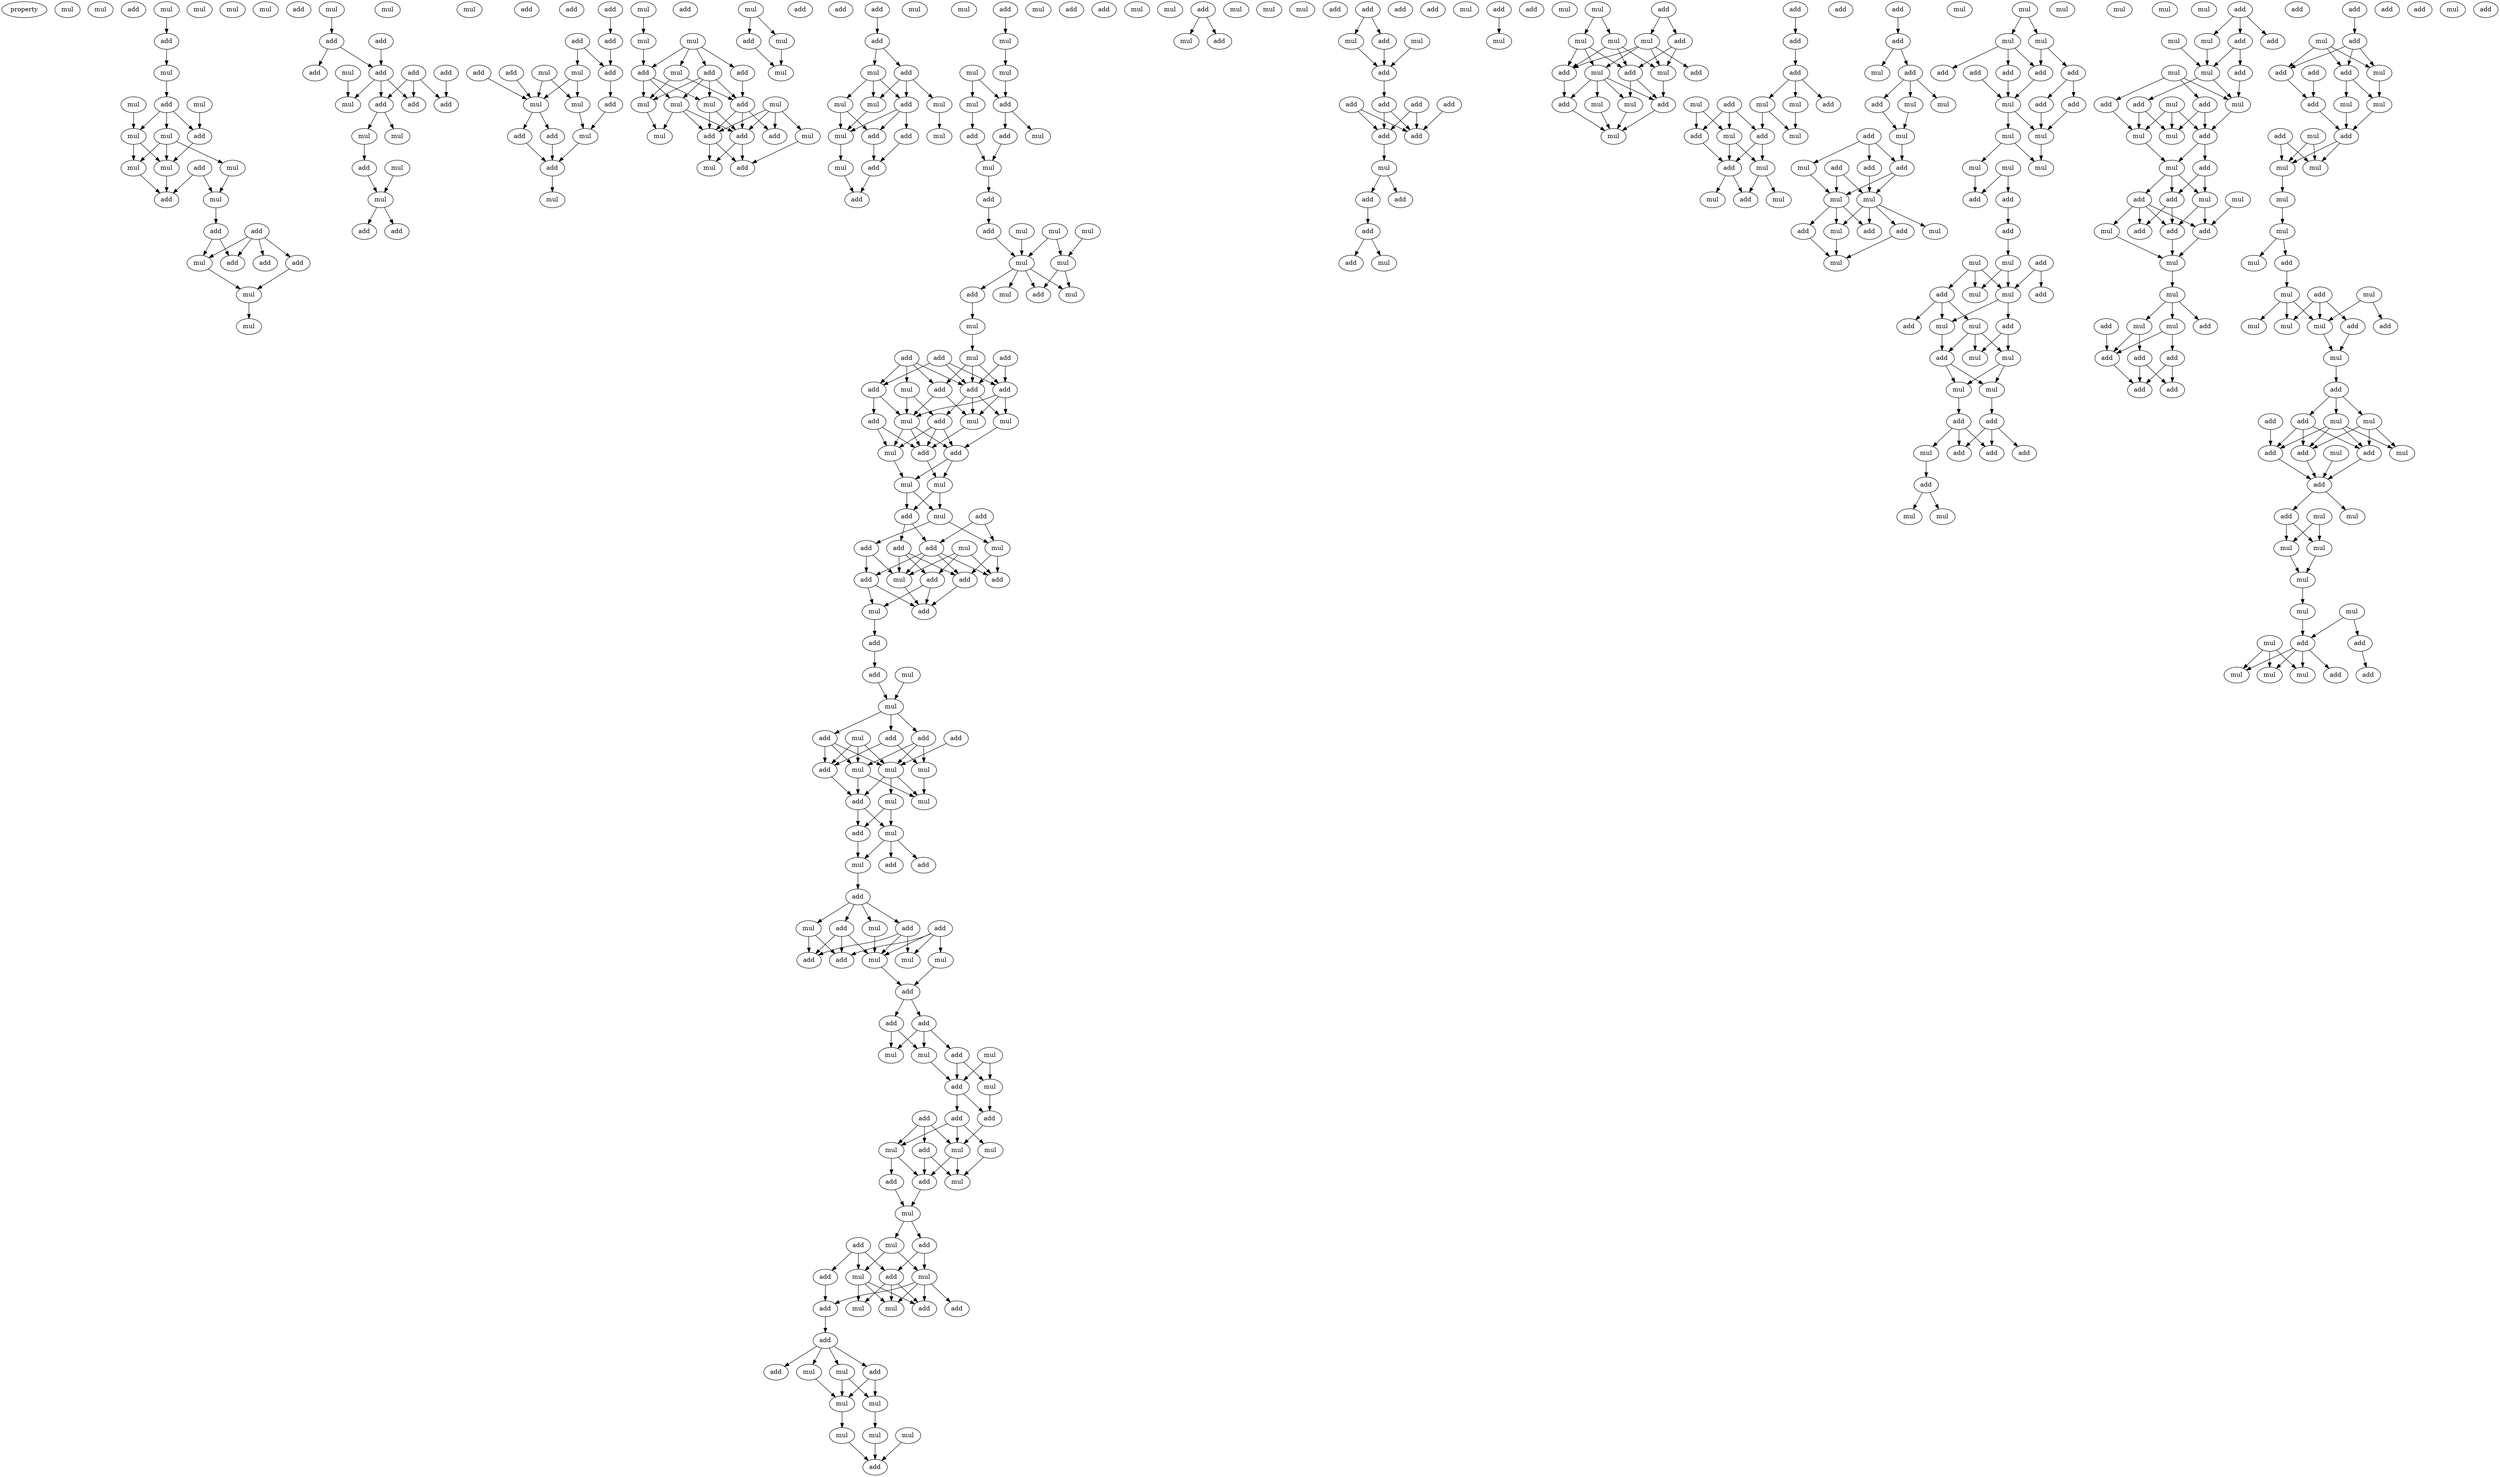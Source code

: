 digraph {
    node [fontcolor=black]
    property [mul=2,lf=1.6]
    0 [ label = mul ];
    1 [ label = mul ];
    2 [ label = add ];
    3 [ label = mul ];
    4 [ label = add ];
    5 [ label = mul ];
    6 [ label = mul ];
    7 [ label = mul ];
    8 [ label = add ];
    9 [ label = mul ];
    10 [ label = mul ];
    11 [ label = add ];
    12 [ label = mul ];
    13 [ label = mul ];
    14 [ label = mul ];
    15 [ label = mul ];
    16 [ label = add ];
    17 [ label = mul ];
    18 [ label = add ];
    19 [ label = add ];
    20 [ label = add ];
    21 [ label = mul ];
    22 [ label = add ];
    23 [ label = add ];
    24 [ label = mul ];
    25 [ label = add ];
    26 [ label = mul ];
    27 [ label = mul ];
    28 [ label = mul ];
    29 [ label = add ];
    30 [ label = mul ];
    31 [ label = add ];
    32 [ label = add ];
    33 [ label = add ];
    34 [ label = add ];
    35 [ label = add ];
    36 [ label = add ];
    37 [ label = mul ];
    38 [ label = mul ];
    39 [ label = add ];
    40 [ label = add ];
    41 [ label = add ];
    42 [ label = mul ];
    43 [ label = mul ];
    44 [ label = add ];
    45 [ label = mul ];
    46 [ label = mul ];
    47 [ label = add ];
    48 [ label = mul ];
    49 [ label = mul ];
    50 [ label = add ];
    51 [ label = add ];
    52 [ label = add ];
    53 [ label = add ];
    54 [ label = add ];
    55 [ label = add ];
    56 [ label = mul ];
    57 [ label = add ];
    58 [ label = add ];
    59 [ label = mul ];
    60 [ label = add ];
    61 [ label = mul ];
    62 [ label = add ];
    63 [ label = mul ];
    64 [ label = add ];
    65 [ label = add ];
    66 [ label = mul ];
    67 [ label = add ];
    68 [ label = mul ];
    69 [ label = mul ];
    70 [ label = mul ];
    71 [ label = mul ];
    72 [ label = mul ];
    73 [ label = add ];
    74 [ label = add ];
    75 [ label = add ];
    76 [ label = mul ];
    77 [ label = mul ];
    78 [ label = add ];
    79 [ label = mul ];
    80 [ label = mul ];
    81 [ label = add ];
    82 [ label = mul ];
    83 [ label = add ];
    84 [ label = add ];
    85 [ label = mul ];
    86 [ label = add ];
    87 [ label = mul ];
    88 [ label = add ];
    89 [ label = mul ];
    90 [ label = add ];
    91 [ label = add ];
    92 [ label = add ];
    93 [ label = mul ];
    94 [ label = add ];
    95 [ label = mul ];
    96 [ label = add ];
    97 [ label = add ];
    98 [ label = mul ];
    99 [ label = mul ];
    100 [ label = add ];
    101 [ label = mul ];
    102 [ label = mul ];
    103 [ label = mul ];
    104 [ label = add ];
    105 [ label = add ];
    106 [ label = mul ];
    107 [ label = mul ];
    108 [ label = mul ];
    109 [ label = add ];
    110 [ label = add ];
    111 [ label = mul ];
    112 [ label = add ];
    113 [ label = mul ];
    114 [ label = mul ];
    115 [ label = add ];
    116 [ label = mul ];
    117 [ label = mul ];
    118 [ label = add ];
    119 [ label = mul ];
    120 [ label = mul ];
    121 [ label = add ];
    122 [ label = add ];
    123 [ label = mul ];
    124 [ label = add ];
    125 [ label = add ];
    126 [ label = mul ];
    127 [ label = mul ];
    128 [ label = mul ];
    129 [ label = mul ];
    130 [ label = add ];
    131 [ label = mul ];
    132 [ label = mul ];
    133 [ label = mul ];
    134 [ label = add ];
    135 [ label = mul ];
    136 [ label = mul ];
    137 [ label = add ];
    138 [ label = mul ];
    139 [ label = mul ];
    140 [ label = add ];
    141 [ label = add ];
    142 [ label = add ];
    143 [ label = add ];
    144 [ label = add ];
    145 [ label = add ];
    146 [ label = mul ];
    147 [ label = add ];
    148 [ label = mul ];
    149 [ label = mul ];
    150 [ label = add ];
    151 [ label = mul ];
    152 [ label = add ];
    153 [ label = mul ];
    154 [ label = add ];
    155 [ label = add ];
    156 [ label = mul ];
    157 [ label = mul ];
    158 [ label = mul ];
    159 [ label = add ];
    160 [ label = add ];
    161 [ label = mul ];
    162 [ label = add ];
    163 [ label = add ];
    164 [ label = mul ];
    165 [ label = add ];
    166 [ label = add ];
    167 [ label = add ];
    168 [ label = add ];
    169 [ label = add ];
    170 [ label = mul ];
    171 [ label = add ];
    172 [ label = mul ];
    173 [ label = add ];
    174 [ label = add ];
    175 [ label = mul ];
    176 [ label = add ];
    177 [ label = mul ];
    178 [ label = add ];
    179 [ label = mul ];
    180 [ label = add ];
    181 [ label = mul ];
    182 [ label = add ];
    183 [ label = add ];
    184 [ label = add ];
    185 [ label = mul ];
    186 [ label = mul ];
    187 [ label = add ];
    188 [ label = mul ];
    189 [ label = add ];
    190 [ label = mul ];
    191 [ label = mul ];
    192 [ label = add ];
    193 [ label = mul ];
    194 [ label = add ];
    195 [ label = mul ];
    196 [ label = add ];
    197 [ label = mul ];
    198 [ label = mul ];
    199 [ label = add ];
    200 [ label = add ];
    201 [ label = mul ];
    202 [ label = add ];
    203 [ label = add ];
    204 [ label = mul ];
    205 [ label = add ];
    206 [ label = mul ];
    207 [ label = mul ];
    208 [ label = add ];
    209 [ label = mul ];
    210 [ label = add ];
    211 [ label = add ];
    212 [ label = add ];
    213 [ label = mul ];
    214 [ label = mul ];
    215 [ label = mul ];
    216 [ label = add ];
    217 [ label = add ];
    218 [ label = mul ];
    219 [ label = add ];
    220 [ label = add ];
    221 [ label = add ];
    222 [ label = add ];
    223 [ label = mul ];
    224 [ label = mul ];
    225 [ label = mul ];
    226 [ label = mul ];
    227 [ label = add ];
    228 [ label = mul ];
    229 [ label = add ];
    230 [ label = mul ];
    231 [ label = add ];
    232 [ label = mul ];
    233 [ label = add ];
    234 [ label = add ];
    235 [ label = mul ];
    236 [ label = add ];
    237 [ label = mul ];
    238 [ label = add ];
    239 [ label = mul ];
    240 [ label = add ];
    241 [ label = add ];
    242 [ label = mul ];
    243 [ label = add ];
    244 [ label = add ];
    245 [ label = mul ];
    246 [ label = add ];
    247 [ label = mul ];
    248 [ label = mul ];
    249 [ label = mul ];
    250 [ label = mul ];
    251 [ label = mul ];
    252 [ label = mul ];
    253 [ label = add ];
    254 [ label = add ];
    255 [ label = add ];
    256 [ label = add ];
    257 [ label = mul ];
    258 [ label = add ];
    259 [ label = add ];
    260 [ label = mul ];
    261 [ label = add ];
    262 [ label = add ];
    263 [ label = add ];
    264 [ label = add ];
    265 [ label = add ];
    266 [ label = add ];
    267 [ label = add ];
    268 [ label = mul ];
    269 [ label = add ];
    270 [ label = mul ];
    271 [ label = add ];
    272 [ label = add ];
    273 [ label = add ];
    274 [ label = add ];
    275 [ label = add ];
    276 [ label = mul ];
    277 [ label = mul ];
    278 [ label = mul ];
    279 [ label = add ];
    280 [ label = mul ];
    281 [ label = mul ];
    282 [ label = mul ];
    283 [ label = add ];
    284 [ label = mul ];
    285 [ label = add ];
    286 [ label = add ];
    287 [ label = add ];
    288 [ label = mul ];
    289 [ label = mul ];
    290 [ label = add ];
    291 [ label = mul ];
    292 [ label = mul ];
    293 [ label = add ];
    294 [ label = mul ];
    295 [ label = add ];
    296 [ label = add ];
    297 [ label = add ];
    298 [ label = add ];
    299 [ label = mul ];
    300 [ label = add ];
    301 [ label = mul ];
    302 [ label = add ];
    303 [ label = mul ];
    304 [ label = mul ];
    305 [ label = add ];
    306 [ label = mul ];
    307 [ label = add ];
    308 [ label = add ];
    309 [ label = mul ];
    310 [ label = add ];
    311 [ label = add ];
    312 [ label = mul ];
    313 [ label = mul ];
    314 [ label = mul ];
    315 [ label = add ];
    316 [ label = mul ];
    317 [ label = add ];
    318 [ label = mul ];
    319 [ label = mul ];
    320 [ label = add ];
    321 [ label = mul ];
    322 [ label = add ];
    323 [ label = add ];
    324 [ label = add ];
    325 [ label = add ];
    326 [ label = mul ];
    327 [ label = mul ];
    328 [ label = mul ];
    329 [ label = add ];
    330 [ label = mul ];
    331 [ label = add ];
    332 [ label = add ];
    333 [ label = mul ];
    334 [ label = mul ];
    335 [ label = mul ];
    336 [ label = mul ];
    337 [ label = mul ];
    338 [ label = add ];
    339 [ label = add ];
    340 [ label = add ];
    341 [ label = add ];
    342 [ label = add ];
    343 [ label = add ];
    344 [ label = mul ];
    345 [ label = add ];
    346 [ label = mul ];
    347 [ label = mul ];
    348 [ label = mul ];
    349 [ label = mul ];
    350 [ label = mul ];
    351 [ label = add ];
    352 [ label = add ];
    353 [ label = add ];
    354 [ label = mul ];
    355 [ label = mul ];
    356 [ label = add ];
    357 [ label = add ];
    358 [ label = add ];
    359 [ label = mul ];
    360 [ label = mul ];
    361 [ label = mul ];
    362 [ label = mul ];
    363 [ label = add ];
    364 [ label = add ];
    365 [ label = mul ];
    366 [ label = mul ];
    367 [ label = add ];
    368 [ label = mul ];
    369 [ label = mul ];
    370 [ label = add ];
    371 [ label = add ];
    372 [ label = mul ];
    373 [ label = mul ];
    374 [ label = add ];
    375 [ label = add ];
    376 [ label = add ];
    377 [ label = add ];
    378 [ label = mul ];
    379 [ label = mul ];
    380 [ label = mul ];
    381 [ label = mul ];
    382 [ label = mul ];
    383 [ label = add ];
    384 [ label = mul ];
    385 [ label = add ];
    386 [ label = mul ];
    387 [ label = add ];
    388 [ label = add ];
    389 [ label = mul ];
    390 [ label = mul ];
    391 [ label = add ];
    392 [ label = add ];
    393 [ label = mul ];
    394 [ label = add ];
    395 [ label = mul ];
    396 [ label = add ];
    397 [ label = mul ];
    398 [ label = mul ];
    399 [ label = add ];
    400 [ label = mul ];
    401 [ label = add ];
    402 [ label = add ];
    403 [ label = mul ];
    404 [ label = mul ];
    405 [ label = add ];
    406 [ label = mul ];
    407 [ label = add ];
    408 [ label = add ];
    409 [ label = add ];
    410 [ label = mul ];
    411 [ label = mul ];
    412 [ label = mul ];
    413 [ label = add ];
    414 [ label = add ];
    415 [ label = mul ];
    416 [ label = add ];
    417 [ label = add ];
    418 [ label = add ];
    419 [ label = add ];
    420 [ label = add ];
    421 [ label = add ];
    422 [ label = add ];
    423 [ label = add ];
    424 [ label = mul ];
    425 [ label = add ];
    426 [ label = add ];
    427 [ label = mul ];
    428 [ label = add ];
    429 [ label = add ];
    430 [ label = mul ];
    431 [ label = add ];
    432 [ label = mul ];
    433 [ label = add ];
    434 [ label = mul ];
    435 [ label = add ];
    436 [ label = mul ];
    437 [ label = mul ];
    438 [ label = mul ];
    439 [ label = mul ];
    440 [ label = mul ];
    441 [ label = mul ];
    442 [ label = add ];
    443 [ label = add ];
    444 [ label = mul ];
    445 [ label = mul ];
    446 [ label = add ];
    447 [ label = mul ];
    448 [ label = mul ];
    449 [ label = mul ];
    450 [ label = add ];
    451 [ label = mul ];
    452 [ label = add ];
    453 [ label = add ];
    454 [ label = add ];
    455 [ label = mul ];
    456 [ label = add ];
    457 [ label = mul ];
    458 [ label = mul ];
    459 [ label = mul ];
    460 [ label = add ];
    461 [ label = add ];
    462 [ label = add ];
    463 [ label = add ];
    464 [ label = add ];
    465 [ label = mul ];
    466 [ label = mul ];
    467 [ label = mul ];
    468 [ label = mul ];
    469 [ label = mul ];
    470 [ label = mul ];
    471 [ label = mul ];
    472 [ label = add ];
    473 [ label = add ];
    474 [ label = mul ];
    475 [ label = mul ];
    476 [ label = mul ];
    477 [ label = add ];
    478 [ label = add ];
    479 [ label = mul ];
    3 -> 4 [ name = 0 ];
    4 -> 5 [ name = 1 ];
    5 -> 8 [ name = 2 ];
    6 -> 11 [ name = 3 ];
    8 -> 10 [ name = 4 ];
    8 -> 11 [ name = 5 ];
    8 -> 12 [ name = 6 ];
    9 -> 12 [ name = 7 ];
    10 -> 13 [ name = 8 ];
    10 -> 14 [ name = 9 ];
    10 -> 15 [ name = 10 ];
    11 -> 14 [ name = 11 ];
    12 -> 13 [ name = 12 ];
    12 -> 14 [ name = 13 ];
    13 -> 18 [ name = 14 ];
    14 -> 18 [ name = 15 ];
    15 -> 17 [ name = 16 ];
    16 -> 17 [ name = 17 ];
    16 -> 18 [ name = 18 ];
    17 -> 20 [ name = 19 ];
    19 -> 22 [ name = 20 ];
    19 -> 23 [ name = 21 ];
    19 -> 24 [ name = 22 ];
    19 -> 25 [ name = 23 ];
    20 -> 23 [ name = 24 ];
    20 -> 24 [ name = 25 ];
    24 -> 26 [ name = 26 ];
    25 -> 26 [ name = 27 ];
    26 -> 28 [ name = 28 ];
    30 -> 31 [ name = 29 ];
    31 -> 34 [ name = 30 ];
    31 -> 36 [ name = 31 ];
    32 -> 36 [ name = 32 ];
    33 -> 39 [ name = 33 ];
    33 -> 40 [ name = 34 ];
    33 -> 41 [ name = 35 ];
    35 -> 40 [ name = 36 ];
    36 -> 38 [ name = 37 ];
    36 -> 39 [ name = 38 ];
    36 -> 41 [ name = 39 ];
    37 -> 38 [ name = 40 ];
    39 -> 42 [ name = 41 ];
    39 -> 43 [ name = 42 ];
    42 -> 44 [ name = 43 ];
    44 -> 46 [ name = 44 ];
    45 -> 46 [ name = 45 ];
    46 -> 47 [ name = 46 ];
    46 -> 51 [ name = 47 ];
    53 -> 55 [ name = 48 ];
    54 -> 56 [ name = 49 ];
    54 -> 57 [ name = 50 ];
    55 -> 57 [ name = 51 ];
    56 -> 61 [ name = 52 ];
    56 -> 63 [ name = 53 ];
    57 -> 62 [ name = 54 ];
    58 -> 63 [ name = 55 ];
    59 -> 61 [ name = 56 ];
    59 -> 63 [ name = 57 ];
    60 -> 63 [ name = 58 ];
    61 -> 66 [ name = 59 ];
    62 -> 66 [ name = 60 ];
    63 -> 64 [ name = 61 ];
    63 -> 65 [ name = 62 ];
    64 -> 67 [ name = 63 ];
    65 -> 67 [ name = 64 ];
    66 -> 67 [ name = 65 ];
    67 -> 68 [ name = 66 ];
    69 -> 70 [ name = 67 ];
    70 -> 73 [ name = 68 ];
    71 -> 72 [ name = 69 ];
    71 -> 73 [ name = 70 ];
    71 -> 74 [ name = 71 ];
    71 -> 75 [ name = 72 ];
    72 -> 77 [ name = 73 ];
    72 -> 78 [ name = 74 ];
    73 -> 77 [ name = 75 ];
    73 -> 79 [ name = 76 ];
    73 -> 80 [ name = 77 ];
    74 -> 77 [ name = 78 ];
    74 -> 78 [ name = 79 ];
    74 -> 79 [ name = 80 ];
    74 -> 80 [ name = 81 ];
    75 -> 78 [ name = 82 ];
    76 -> 81 [ name = 83 ];
    76 -> 82 [ name = 84 ];
    76 -> 83 [ name = 85 ];
    76 -> 84 [ name = 86 ];
    77 -> 85 [ name = 87 ];
    78 -> 81 [ name = 88 ];
    78 -> 83 [ name = 89 ];
    78 -> 84 [ name = 90 ];
    79 -> 81 [ name = 91 ];
    79 -> 84 [ name = 92 ];
    80 -> 81 [ name = 93 ];
    80 -> 84 [ name = 94 ];
    80 -> 85 [ name = 95 ];
    81 -> 86 [ name = 96 ];
    81 -> 87 [ name = 97 ];
    82 -> 86 [ name = 98 ];
    84 -> 86 [ name = 99 ];
    84 -> 87 [ name = 100 ];
    89 -> 92 [ name = 101 ];
    89 -> 93 [ name = 102 ];
    92 -> 95 [ name = 103 ];
    93 -> 95 [ name = 104 ];
    94 -> 96 [ name = 105 ];
    96 -> 97 [ name = 106 ];
    96 -> 98 [ name = 107 ];
    97 -> 99 [ name = 108 ];
    97 -> 100 [ name = 109 ];
    97 -> 102 [ name = 110 ];
    98 -> 99 [ name = 111 ];
    98 -> 100 [ name = 112 ];
    98 -> 101 [ name = 113 ];
    99 -> 107 [ name = 114 ];
    100 -> 104 [ name = 115 ];
    100 -> 105 [ name = 116 ];
    100 -> 107 [ name = 117 ];
    101 -> 105 [ name = 118 ];
    101 -> 107 [ name = 119 ];
    102 -> 106 [ name = 120 ];
    104 -> 109 [ name = 121 ];
    105 -> 109 [ name = 122 ];
    107 -> 108 [ name = 123 ];
    108 -> 110 [ name = 124 ];
    109 -> 110 [ name = 125 ];
    112 -> 114 [ name = 126 ];
    114 -> 117 [ name = 127 ];
    116 -> 118 [ name = 128 ];
    116 -> 119 [ name = 129 ];
    117 -> 118 [ name = 130 ];
    118 -> 120 [ name = 131 ];
    118 -> 122 [ name = 132 ];
    119 -> 121 [ name = 133 ];
    121 -> 123 [ name = 134 ];
    122 -> 123 [ name = 135 ];
    123 -> 125 [ name = 136 ];
    125 -> 130 [ name = 137 ];
    126 -> 131 [ name = 138 ];
    126 -> 132 [ name = 139 ];
    127 -> 131 [ name = 140 ];
    129 -> 132 [ name = 141 ];
    130 -> 131 [ name = 142 ];
    131 -> 134 [ name = 143 ];
    131 -> 135 [ name = 144 ];
    131 -> 136 [ name = 145 ];
    131 -> 137 [ name = 146 ];
    132 -> 135 [ name = 147 ];
    132 -> 137 [ name = 148 ];
    134 -> 138 [ name = 149 ];
    138 -> 139 [ name = 150 ];
    139 -> 143 [ name = 151 ];
    139 -> 144 [ name = 152 ];
    139 -> 147 [ name = 153 ];
    140 -> 143 [ name = 154 ];
    140 -> 145 [ name = 155 ];
    140 -> 146 [ name = 156 ];
    140 -> 147 [ name = 157 ];
    141 -> 144 [ name = 158 ];
    141 -> 145 [ name = 159 ];
    141 -> 147 [ name = 160 ];
    142 -> 144 [ name = 161 ];
    142 -> 147 [ name = 162 ];
    143 -> 148 [ name = 163 ];
    143 -> 149 [ name = 164 ];
    144 -> 148 [ name = 165 ];
    144 -> 149 [ name = 166 ];
    144 -> 151 [ name = 167 ];
    145 -> 148 [ name = 168 ];
    145 -> 150 [ name = 169 ];
    146 -> 148 [ name = 170 ];
    146 -> 152 [ name = 171 ];
    147 -> 149 [ name = 172 ];
    147 -> 151 [ name = 173 ];
    147 -> 152 [ name = 174 ];
    148 -> 153 [ name = 175 ];
    148 -> 154 [ name = 176 ];
    148 -> 155 [ name = 177 ];
    149 -> 154 [ name = 178 ];
    150 -> 153 [ name = 179 ];
    150 -> 154 [ name = 180 ];
    151 -> 155 [ name = 181 ];
    152 -> 153 [ name = 182 ];
    152 -> 154 [ name = 183 ];
    152 -> 155 [ name = 184 ];
    153 -> 156 [ name = 185 ];
    154 -> 157 [ name = 186 ];
    155 -> 156 [ name = 187 ];
    155 -> 157 [ name = 188 ];
    156 -> 158 [ name = 189 ];
    156 -> 160 [ name = 190 ];
    157 -> 158 [ name = 191 ];
    157 -> 160 [ name = 192 ];
    158 -> 161 [ name = 193 ];
    158 -> 162 [ name = 194 ];
    159 -> 161 [ name = 195 ];
    159 -> 163 [ name = 196 ];
    160 -> 163 [ name = 197 ];
    160 -> 165 [ name = 198 ];
    161 -> 167 [ name = 199 ];
    161 -> 168 [ name = 200 ];
    162 -> 166 [ name = 201 ];
    162 -> 170 [ name = 202 ];
    163 -> 166 [ name = 203 ];
    163 -> 167 [ name = 204 ];
    163 -> 168 [ name = 205 ];
    163 -> 170 [ name = 206 ];
    164 -> 168 [ name = 207 ];
    164 -> 169 [ name = 208 ];
    164 -> 170 [ name = 209 ];
    165 -> 167 [ name = 210 ];
    165 -> 169 [ name = 211 ];
    165 -> 170 [ name = 212 ];
    166 -> 171 [ name = 213 ];
    166 -> 172 [ name = 214 ];
    167 -> 171 [ name = 215 ];
    169 -> 171 [ name = 216 ];
    169 -> 172 [ name = 217 ];
    170 -> 171 [ name = 218 ];
    172 -> 174 [ name = 219 ];
    173 -> 175 [ name = 220 ];
    173 -> 178 [ name = 221 ];
    174 -> 176 [ name = 222 ];
    176 -> 179 [ name = 223 ];
    177 -> 179 [ name = 224 ];
    179 -> 180 [ name = 225 ];
    179 -> 183 [ name = 226 ];
    179 -> 184 [ name = 227 ];
    180 -> 185 [ name = 228 ];
    180 -> 187 [ name = 229 ];
    181 -> 186 [ name = 230 ];
    181 -> 187 [ name = 231 ];
    181 -> 188 [ name = 232 ];
    182 -> 186 [ name = 233 ];
    183 -> 186 [ name = 234 ];
    183 -> 187 [ name = 235 ];
    183 -> 188 [ name = 236 ];
    184 -> 185 [ name = 237 ];
    184 -> 186 [ name = 238 ];
    184 -> 188 [ name = 239 ];
    185 -> 191 [ name = 240 ];
    186 -> 189 [ name = 241 ];
    186 -> 190 [ name = 242 ];
    186 -> 191 [ name = 243 ];
    187 -> 189 [ name = 244 ];
    188 -> 189 [ name = 245 ];
    188 -> 191 [ name = 246 ];
    189 -> 192 [ name = 247 ];
    189 -> 193 [ name = 248 ];
    190 -> 192 [ name = 249 ];
    190 -> 193 [ name = 250 ];
    192 -> 198 [ name = 251 ];
    193 -> 194 [ name = 252 ];
    193 -> 196 [ name = 253 ];
    193 -> 198 [ name = 254 ];
    198 -> 199 [ name = 255 ];
    199 -> 201 [ name = 256 ];
    199 -> 202 [ name = 257 ];
    199 -> 203 [ name = 258 ];
    199 -> 204 [ name = 259 ];
    200 -> 205 [ name = 260 ];
    200 -> 206 [ name = 261 ];
    200 -> 207 [ name = 262 ];
    200 -> 209 [ name = 263 ];
    201 -> 205 [ name = 264 ];
    201 -> 208 [ name = 265 ];
    202 -> 205 [ name = 266 ];
    202 -> 208 [ name = 267 ];
    202 -> 209 [ name = 268 ];
    203 -> 207 [ name = 269 ];
    203 -> 208 [ name = 270 ];
    203 -> 209 [ name = 271 ];
    204 -> 209 [ name = 272 ];
    206 -> 210 [ name = 273 ];
    209 -> 210 [ name = 274 ];
    210 -> 211 [ name = 275 ];
    210 -> 212 [ name = 276 ];
    211 -> 213 [ name = 277 ];
    211 -> 214 [ name = 278 ];
    212 -> 213 [ name = 279 ];
    212 -> 214 [ name = 280 ];
    212 -> 216 [ name = 281 ];
    213 -> 217 [ name = 282 ];
    215 -> 217 [ name = 283 ];
    215 -> 218 [ name = 284 ];
    216 -> 217 [ name = 285 ];
    216 -> 218 [ name = 286 ];
    217 -> 220 [ name = 287 ];
    217 -> 221 [ name = 288 ];
    218 -> 221 [ name = 289 ];
    219 -> 222 [ name = 290 ];
    219 -> 224 [ name = 291 ];
    219 -> 226 [ name = 292 ];
    220 -> 224 [ name = 293 ];
    220 -> 225 [ name = 294 ];
    220 -> 226 [ name = 295 ];
    221 -> 224 [ name = 296 ];
    222 -> 228 [ name = 297 ];
    222 -> 229 [ name = 298 ];
    224 -> 228 [ name = 299 ];
    224 -> 229 [ name = 300 ];
    225 -> 228 [ name = 301 ];
    226 -> 227 [ name = 302 ];
    226 -> 229 [ name = 303 ];
    227 -> 230 [ name = 304 ];
    229 -> 230 [ name = 305 ];
    230 -> 232 [ name = 306 ];
    230 -> 233 [ name = 307 ];
    231 -> 234 [ name = 308 ];
    231 -> 235 [ name = 309 ];
    231 -> 236 [ name = 310 ];
    232 -> 235 [ name = 311 ];
    232 -> 237 [ name = 312 ];
    233 -> 236 [ name = 313 ];
    233 -> 237 [ name = 314 ];
    234 -> 241 [ name = 315 ];
    235 -> 239 [ name = 316 ];
    235 -> 240 [ name = 317 ];
    235 -> 242 [ name = 318 ];
    236 -> 239 [ name = 319 ];
    236 -> 240 [ name = 320 ];
    236 -> 242 [ name = 321 ];
    237 -> 238 [ name = 322 ];
    237 -> 239 [ name = 323 ];
    237 -> 240 [ name = 324 ];
    237 -> 241 [ name = 325 ];
    241 -> 243 [ name = 326 ];
    243 -> 244 [ name = 327 ];
    243 -> 245 [ name = 328 ];
    243 -> 246 [ name = 329 ];
    243 -> 247 [ name = 330 ];
    245 -> 248 [ name = 331 ];
    246 -> 248 [ name = 332 ];
    246 -> 249 [ name = 333 ];
    247 -> 248 [ name = 334 ];
    247 -> 249 [ name = 335 ];
    248 -> 250 [ name = 336 ];
    249 -> 251 [ name = 337 ];
    250 -> 254 [ name = 338 ];
    251 -> 254 [ name = 339 ];
    252 -> 254 [ name = 340 ];
    255 -> 256 [ name = 341 ];
    255 -> 257 [ name = 342 ];
    256 -> 261 [ name = 343 ];
    257 -> 261 [ name = 344 ];
    260 -> 261 [ name = 345 ];
    261 -> 263 [ name = 346 ];
    262 -> 266 [ name = 347 ];
    262 -> 267 [ name = 348 ];
    263 -> 266 [ name = 349 ];
    263 -> 267 [ name = 350 ];
    264 -> 267 [ name = 351 ];
    265 -> 266 [ name = 352 ];
    265 -> 267 [ name = 353 ];
    266 -> 268 [ name = 354 ];
    268 -> 269 [ name = 355 ];
    268 -> 271 [ name = 356 ];
    269 -> 272 [ name = 357 ];
    272 -> 274 [ name = 358 ];
    272 -> 276 [ name = 359 ];
    273 -> 277 [ name = 360 ];
    279 -> 282 [ name = 361 ];
    279 -> 283 [ name = 362 ];
    280 -> 281 [ name = 363 ];
    280 -> 284 [ name = 364 ];
    281 -> 285 [ name = 365 ];
    281 -> 286 [ name = 366 ];
    281 -> 289 [ name = 367 ];
    282 -> 285 [ name = 368 ];
    282 -> 287 [ name = 369 ];
    282 -> 288 [ name = 370 ];
    282 -> 289 [ name = 371 ];
    283 -> 286 [ name = 372 ];
    283 -> 288 [ name = 373 ];
    284 -> 285 [ name = 374 ];
    284 -> 286 [ name = 375 ];
    284 -> 288 [ name = 376 ];
    285 -> 293 [ name = 377 ];
    286 -> 290 [ name = 378 ];
    286 -> 292 [ name = 379 ];
    288 -> 290 [ name = 380 ];
    289 -> 290 [ name = 381 ];
    289 -> 291 [ name = 382 ];
    289 -> 292 [ name = 383 ];
    289 -> 293 [ name = 384 ];
    290 -> 294 [ name = 385 ];
    291 -> 294 [ name = 386 ];
    292 -> 294 [ name = 387 ];
    293 -> 294 [ name = 388 ];
    295 -> 296 [ name = 389 ];
    296 -> 298 [ name = 390 ];
    298 -> 299 [ name = 391 ];
    298 -> 302 [ name = 392 ];
    298 -> 303 [ name = 393 ];
    299 -> 306 [ name = 394 ];
    300 -> 304 [ name = 395 ];
    300 -> 305 [ name = 396 ];
    300 -> 307 [ name = 397 ];
    301 -> 304 [ name = 398 ];
    301 -> 305 [ name = 399 ];
    303 -> 306 [ name = 400 ];
    303 -> 307 [ name = 401 ];
    304 -> 308 [ name = 402 ];
    304 -> 309 [ name = 403 ];
    305 -> 308 [ name = 404 ];
    307 -> 308 [ name = 405 ];
    307 -> 309 [ name = 406 ];
    308 -> 310 [ name = 407 ];
    308 -> 313 [ name = 408 ];
    309 -> 310 [ name = 409 ];
    309 -> 314 [ name = 410 ];
    311 -> 315 [ name = 411 ];
    315 -> 316 [ name = 412 ];
    315 -> 317 [ name = 413 ];
    317 -> 318 [ name = 414 ];
    317 -> 319 [ name = 415 ];
    317 -> 320 [ name = 416 ];
    318 -> 321 [ name = 417 ];
    320 -> 321 [ name = 418 ];
    321 -> 323 [ name = 419 ];
    322 -> 323 [ name = 420 ];
    322 -> 325 [ name = 421 ];
    322 -> 326 [ name = 422 ];
    323 -> 327 [ name = 423 ];
    323 -> 328 [ name = 424 ];
    324 -> 327 [ name = 425 ];
    324 -> 328 [ name = 426 ];
    325 -> 328 [ name = 427 ];
    326 -> 327 [ name = 428 ];
    327 -> 331 [ name = 429 ];
    327 -> 332 [ name = 430 ];
    327 -> 333 [ name = 431 ];
    328 -> 329 [ name = 432 ];
    328 -> 330 [ name = 433 ];
    328 -> 332 [ name = 434 ];
    328 -> 333 [ name = 435 ];
    329 -> 334 [ name = 436 ];
    331 -> 334 [ name = 437 ];
    333 -> 334 [ name = 438 ];
    335 -> 336 [ name = 439 ];
    335 -> 337 [ name = 440 ];
    336 -> 338 [ name = 441 ];
    336 -> 339 [ name = 442 ];
    336 -> 340 [ name = 443 ];
    337 -> 339 [ name = 444 ];
    337 -> 341 [ name = 445 ];
    338 -> 344 [ name = 446 ];
    339 -> 344 [ name = 447 ];
    341 -> 343 [ name = 448 ];
    341 -> 345 [ name = 449 ];
    342 -> 344 [ name = 450 ];
    343 -> 347 [ name = 451 ];
    344 -> 346 [ name = 452 ];
    344 -> 347 [ name = 453 ];
    345 -> 347 [ name = 454 ];
    346 -> 349 [ name = 455 ];
    346 -> 350 [ name = 456 ];
    347 -> 350 [ name = 457 ];
    348 -> 351 [ name = 458 ];
    348 -> 352 [ name = 459 ];
    349 -> 351 [ name = 460 ];
    352 -> 353 [ name = 461 ];
    353 -> 355 [ name = 462 ];
    354 -> 358 [ name = 463 ];
    354 -> 359 [ name = 464 ];
    354 -> 360 [ name = 465 ];
    355 -> 359 [ name = 466 ];
    355 -> 360 [ name = 467 ];
    356 -> 357 [ name = 468 ];
    356 -> 359 [ name = 469 ];
    358 -> 361 [ name = 470 ];
    358 -> 362 [ name = 471 ];
    358 -> 364 [ name = 472 ];
    359 -> 362 [ name = 473 ];
    359 -> 363 [ name = 474 ];
    361 -> 365 [ name = 475 ];
    361 -> 366 [ name = 476 ];
    361 -> 367 [ name = 477 ];
    362 -> 367 [ name = 478 ];
    363 -> 365 [ name = 479 ];
    363 -> 366 [ name = 480 ];
    366 -> 368 [ name = 481 ];
    366 -> 369 [ name = 482 ];
    367 -> 368 [ name = 483 ];
    367 -> 369 [ name = 484 ];
    368 -> 371 [ name = 485 ];
    369 -> 370 [ name = 486 ];
    370 -> 373 [ name = 487 ];
    370 -> 374 [ name = 488 ];
    370 -> 376 [ name = 489 ];
    371 -> 374 [ name = 490 ];
    371 -> 375 [ name = 491 ];
    371 -> 376 [ name = 492 ];
    373 -> 377 [ name = 493 ];
    377 -> 379 [ name = 494 ];
    377 -> 380 [ name = 495 ];
    383 -> 385 [ name = 496 ];
    383 -> 386 [ name = 497 ];
    383 -> 387 [ name = 498 ];
    384 -> 390 [ name = 499 ];
    385 -> 388 [ name = 500 ];
    385 -> 390 [ name = 501 ];
    386 -> 390 [ name = 502 ];
    388 -> 395 [ name = 503 ];
    389 -> 392 [ name = 504 ];
    389 -> 394 [ name = 505 ];
    389 -> 395 [ name = 506 ];
    390 -> 391 [ name = 507 ];
    390 -> 395 [ name = 508 ];
    391 -> 397 [ name = 509 ];
    391 -> 398 [ name = 510 ];
    392 -> 397 [ name = 511 ];
    393 -> 396 [ name = 512 ];
    393 -> 397 [ name = 513 ];
    393 -> 398 [ name = 514 ];
    394 -> 396 [ name = 515 ];
    394 -> 398 [ name = 516 ];
    395 -> 396 [ name = 517 ];
    396 -> 399 [ name = 518 ];
    396 -> 400 [ name = 519 ];
    397 -> 400 [ name = 520 ];
    399 -> 401 [ name = 521 ];
    399 -> 404 [ name = 522 ];
    400 -> 401 [ name = 523 ];
    400 -> 402 [ name = 524 ];
    400 -> 404 [ name = 525 ];
    401 -> 405 [ name = 526 ];
    401 -> 407 [ name = 527 ];
    402 -> 405 [ name = 528 ];
    402 -> 406 [ name = 529 ];
    402 -> 407 [ name = 530 ];
    402 -> 409 [ name = 531 ];
    403 -> 409 [ name = 532 ];
    404 -> 407 [ name = 533 ];
    404 -> 409 [ name = 534 ];
    406 -> 410 [ name = 535 ];
    407 -> 410 [ name = 536 ];
    409 -> 410 [ name = 537 ];
    410 -> 411 [ name = 538 ];
    411 -> 412 [ name = 539 ];
    411 -> 413 [ name = 540 ];
    411 -> 415 [ name = 541 ];
    412 -> 417 [ name = 542 ];
    412 -> 418 [ name = 543 ];
    414 -> 418 [ name = 544 ];
    415 -> 416 [ name = 545 ];
    415 -> 418 [ name = 546 ];
    416 -> 419 [ name = 547 ];
    416 -> 420 [ name = 548 ];
    417 -> 419 [ name = 549 ];
    417 -> 420 [ name = 550 ];
    418 -> 419 [ name = 551 ];
    421 -> 425 [ name = 552 ];
    424 -> 426 [ name = 553 ];
    424 -> 427 [ name = 554 ];
    424 -> 428 [ name = 555 ];
    425 -> 426 [ name = 556 ];
    425 -> 427 [ name = 557 ];
    425 -> 428 [ name = 558 ];
    426 -> 431 [ name = 559 ];
    427 -> 432 [ name = 560 ];
    428 -> 430 [ name = 561 ];
    428 -> 432 [ name = 562 ];
    429 -> 431 [ name = 563 ];
    430 -> 435 [ name = 564 ];
    431 -> 435 [ name = 565 ];
    432 -> 435 [ name = 566 ];
    433 -> 436 [ name = 567 ];
    433 -> 438 [ name = 568 ];
    434 -> 436 [ name = 569 ];
    434 -> 438 [ name = 570 ];
    435 -> 436 [ name = 571 ];
    435 -> 438 [ name = 572 ];
    436 -> 439 [ name = 573 ];
    439 -> 440 [ name = 574 ];
    440 -> 441 [ name = 575 ];
    440 -> 442 [ name = 576 ];
    442 -> 444 [ name = 577 ];
    443 -> 446 [ name = 578 ];
    443 -> 447 [ name = 579 ];
    443 -> 448 [ name = 580 ];
    444 -> 447 [ name = 581 ];
    444 -> 448 [ name = 582 ];
    444 -> 449 [ name = 583 ];
    445 -> 448 [ name = 584 ];
    445 -> 450 [ name = 585 ];
    446 -> 451 [ name = 586 ];
    448 -> 451 [ name = 587 ];
    451 -> 453 [ name = 588 ];
    453 -> 454 [ name = 589 ];
    453 -> 455 [ name = 590 ];
    453 -> 457 [ name = 591 ];
    454 -> 460 [ name = 592 ];
    454 -> 461 [ name = 593 ];
    454 -> 462 [ name = 594 ];
    455 -> 458 [ name = 595 ];
    455 -> 461 [ name = 596 ];
    455 -> 462 [ name = 597 ];
    456 -> 460 [ name = 598 ];
    457 -> 458 [ name = 599 ];
    457 -> 460 [ name = 600 ];
    457 -> 461 [ name = 601 ];
    457 -> 462 [ name = 602 ];
    459 -> 463 [ name = 603 ];
    460 -> 463 [ name = 604 ];
    461 -> 463 [ name = 605 ];
    462 -> 463 [ name = 606 ];
    463 -> 464 [ name = 607 ];
    463 -> 466 [ name = 608 ];
    464 -> 467 [ name = 609 ];
    464 -> 468 [ name = 610 ];
    465 -> 467 [ name = 611 ];
    465 -> 468 [ name = 612 ];
    467 -> 469 [ name = 613 ];
    468 -> 469 [ name = 614 ];
    469 -> 471 [ name = 615 ];
    470 -> 472 [ name = 616 ];
    470 -> 473 [ name = 617 ];
    471 -> 473 [ name = 618 ];
    472 -> 477 [ name = 619 ];
    473 -> 475 [ name = 620 ];
    473 -> 476 [ name = 621 ];
    473 -> 478 [ name = 622 ];
    473 -> 479 [ name = 623 ];
    474 -> 475 [ name = 624 ];
    474 -> 476 [ name = 625 ];
    474 -> 479 [ name = 626 ];
}

